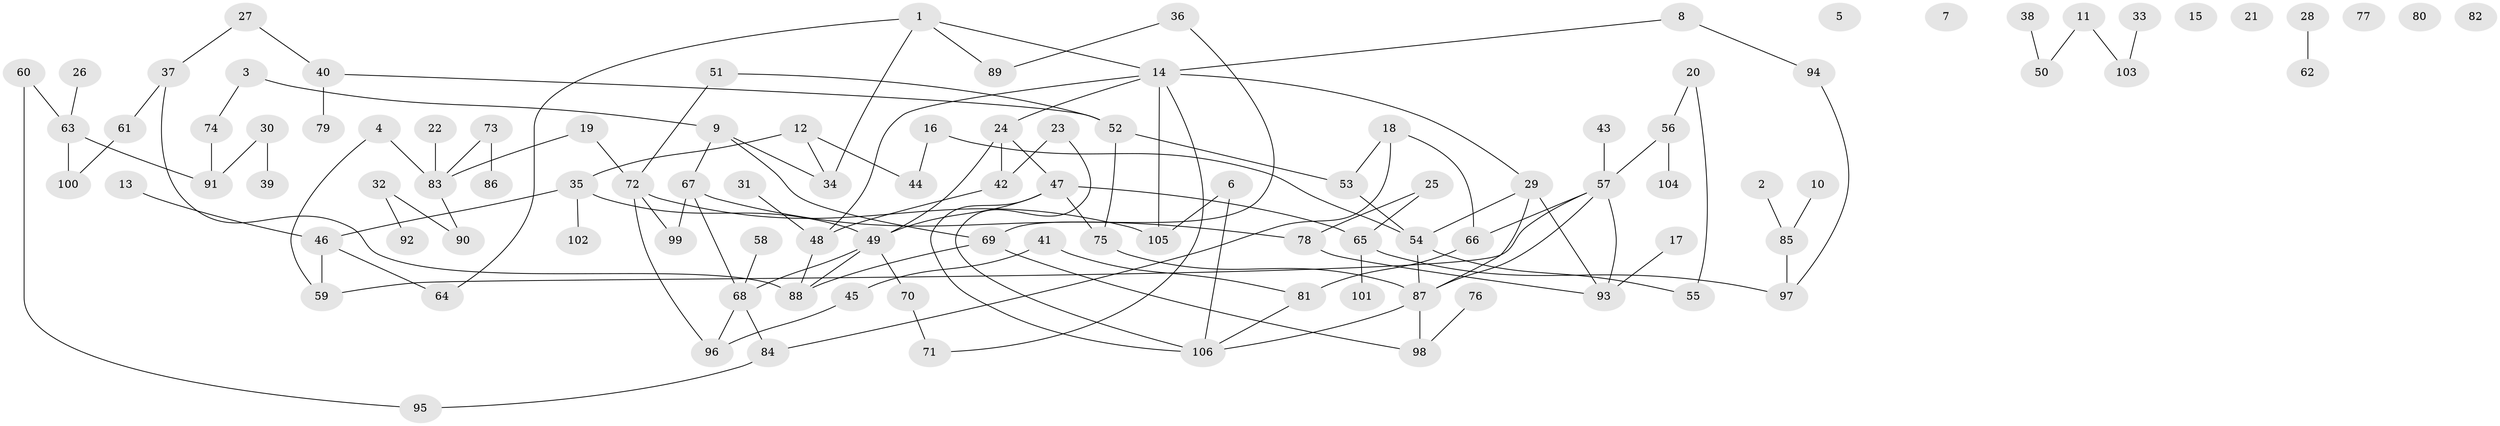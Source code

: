 // coarse degree distribution, {0: 0.19047619047619047, 1: 0.30952380952380953, 2: 0.21428571428571427, 3: 0.11904761904761904, 5: 0.023809523809523808, 6: 0.023809523809523808, 4: 0.047619047619047616, 9: 0.023809523809523808, 7: 0.023809523809523808, 13: 0.023809523809523808}
// Generated by graph-tools (version 1.1) at 2025/43/03/04/25 21:43:00]
// undirected, 106 vertices, 130 edges
graph export_dot {
graph [start="1"]
  node [color=gray90,style=filled];
  1;
  2;
  3;
  4;
  5;
  6;
  7;
  8;
  9;
  10;
  11;
  12;
  13;
  14;
  15;
  16;
  17;
  18;
  19;
  20;
  21;
  22;
  23;
  24;
  25;
  26;
  27;
  28;
  29;
  30;
  31;
  32;
  33;
  34;
  35;
  36;
  37;
  38;
  39;
  40;
  41;
  42;
  43;
  44;
  45;
  46;
  47;
  48;
  49;
  50;
  51;
  52;
  53;
  54;
  55;
  56;
  57;
  58;
  59;
  60;
  61;
  62;
  63;
  64;
  65;
  66;
  67;
  68;
  69;
  70;
  71;
  72;
  73;
  74;
  75;
  76;
  77;
  78;
  79;
  80;
  81;
  82;
  83;
  84;
  85;
  86;
  87;
  88;
  89;
  90;
  91;
  92;
  93;
  94;
  95;
  96;
  97;
  98;
  99;
  100;
  101;
  102;
  103;
  104;
  105;
  106;
  1 -- 14;
  1 -- 34;
  1 -- 64;
  1 -- 89;
  2 -- 85;
  3 -- 9;
  3 -- 74;
  4 -- 59;
  4 -- 83;
  6 -- 105;
  6 -- 106;
  8 -- 14;
  8 -- 94;
  9 -- 34;
  9 -- 67;
  9 -- 69;
  10 -- 85;
  11 -- 50;
  11 -- 103;
  12 -- 34;
  12 -- 35;
  12 -- 44;
  13 -- 46;
  14 -- 24;
  14 -- 29;
  14 -- 48;
  14 -- 71;
  14 -- 105;
  16 -- 44;
  16 -- 54;
  17 -- 93;
  18 -- 53;
  18 -- 66;
  18 -- 84;
  19 -- 72;
  19 -- 83;
  20 -- 55;
  20 -- 56;
  22 -- 83;
  23 -- 42;
  23 -- 106;
  24 -- 42;
  24 -- 47;
  24 -- 49;
  25 -- 65;
  25 -- 78;
  26 -- 63;
  27 -- 37;
  27 -- 40;
  28 -- 62;
  29 -- 54;
  29 -- 87;
  29 -- 93;
  30 -- 39;
  30 -- 91;
  31 -- 48;
  32 -- 90;
  32 -- 92;
  33 -- 103;
  35 -- 46;
  35 -- 49;
  35 -- 102;
  36 -- 69;
  36 -- 89;
  37 -- 61;
  37 -- 88;
  38 -- 50;
  40 -- 52;
  40 -- 79;
  41 -- 45;
  41 -- 81;
  42 -- 48;
  43 -- 57;
  45 -- 96;
  46 -- 59;
  46 -- 64;
  47 -- 49;
  47 -- 65;
  47 -- 75;
  47 -- 106;
  48 -- 88;
  49 -- 68;
  49 -- 70;
  49 -- 88;
  51 -- 52;
  51 -- 72;
  52 -- 53;
  52 -- 75;
  53 -- 54;
  54 -- 55;
  54 -- 87;
  56 -- 57;
  56 -- 104;
  57 -- 59;
  57 -- 66;
  57 -- 87;
  57 -- 93;
  58 -- 68;
  60 -- 63;
  60 -- 95;
  61 -- 100;
  63 -- 91;
  63 -- 100;
  65 -- 97;
  65 -- 101;
  66 -- 81;
  67 -- 68;
  67 -- 78;
  67 -- 99;
  68 -- 84;
  68 -- 96;
  69 -- 88;
  69 -- 98;
  70 -- 71;
  72 -- 96;
  72 -- 99;
  72 -- 105;
  73 -- 83;
  73 -- 86;
  74 -- 91;
  75 -- 87;
  76 -- 98;
  78 -- 93;
  81 -- 106;
  83 -- 90;
  84 -- 95;
  85 -- 97;
  87 -- 98;
  87 -- 106;
  94 -- 97;
}
